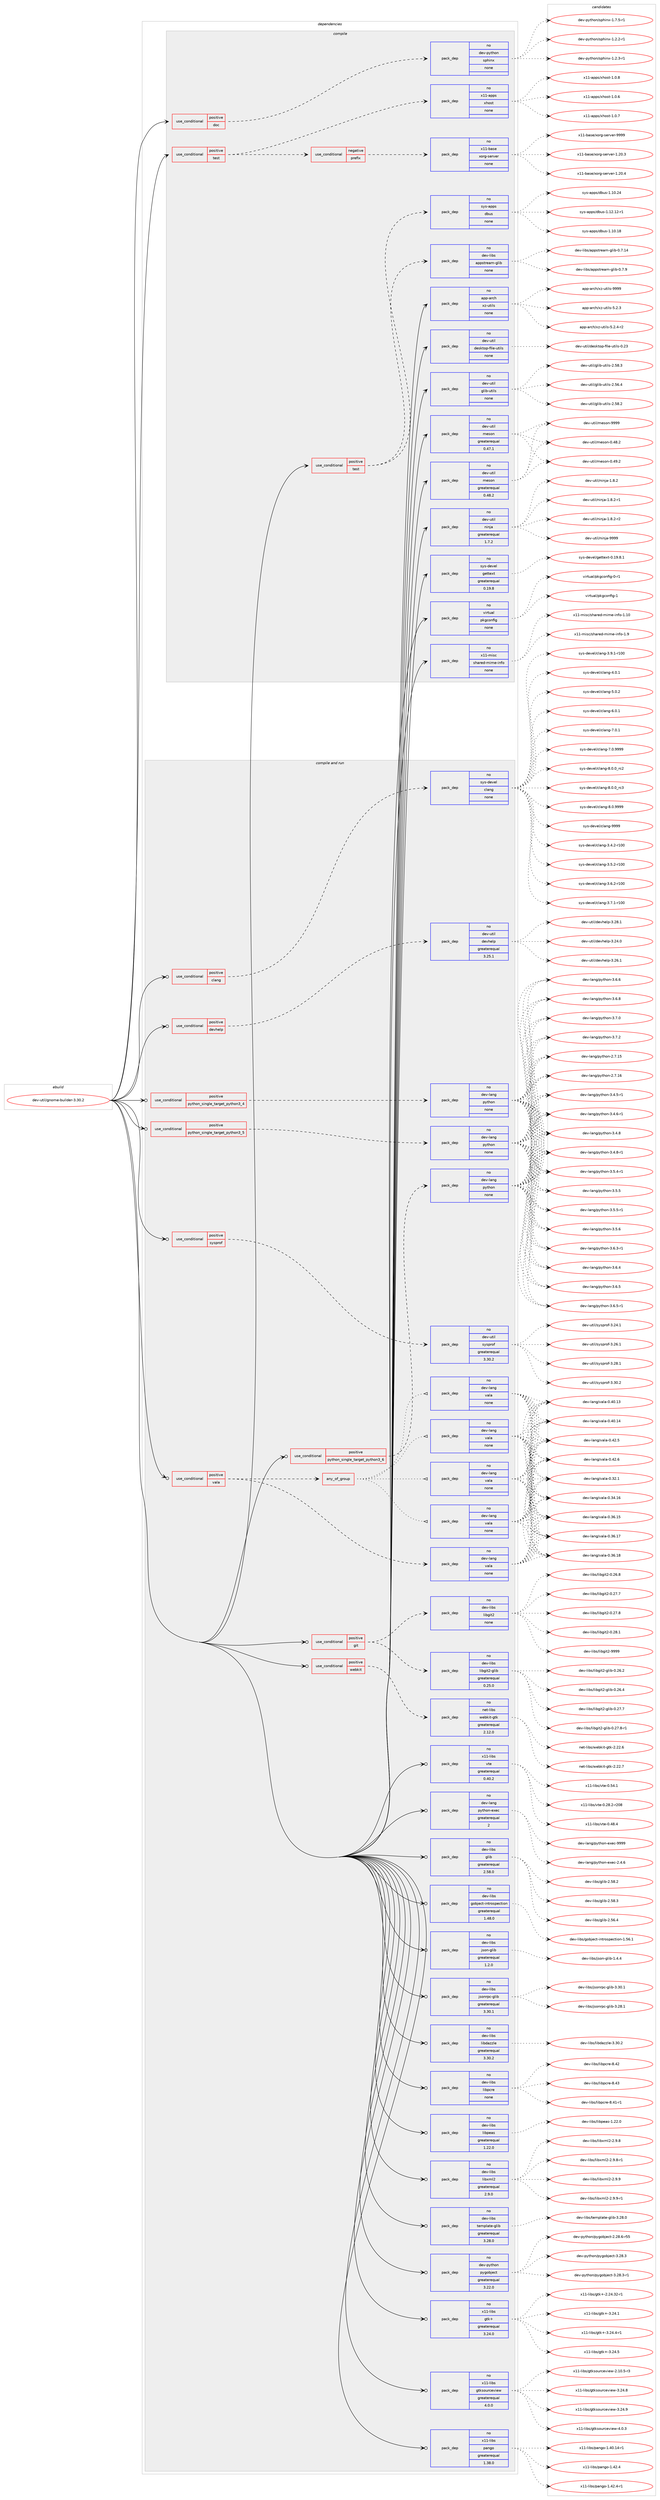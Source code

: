 digraph prolog {

# *************
# Graph options
# *************

newrank=true;
concentrate=true;
compound=true;
graph [rankdir=LR,fontname=Helvetica,fontsize=10,ranksep=1.5];#, ranksep=2.5, nodesep=0.2];
edge  [arrowhead=vee];
node  [fontname=Helvetica,fontsize=10];

# **********
# The ebuild
# **********

subgraph cluster_leftcol {
color=gray;
rank=same;
label=<<i>ebuild</i>>;
id [label="dev-util/gnome-builder-3.30.2", color=red, width=4, href="../dev-util/gnome-builder-3.30.2.svg"];
}

# ****************
# The dependencies
# ****************

subgraph cluster_midcol {
color=gray;
label=<<i>dependencies</i>>;
subgraph cluster_compile {
fillcolor="#eeeeee";
style=filled;
label=<<i>compile</i>>;
subgraph cond424472 {
dependency1545898 [label=<<TABLE BORDER="0" CELLBORDER="1" CELLSPACING="0" CELLPADDING="4"><TR><TD ROWSPAN="3" CELLPADDING="10">use_conditional</TD></TR><TR><TD>positive</TD></TR><TR><TD>doc</TD></TR></TABLE>>, shape=none, color=red];
subgraph pack1097778 {
dependency1545899 [label=<<TABLE BORDER="0" CELLBORDER="1" CELLSPACING="0" CELLPADDING="4" WIDTH="220"><TR><TD ROWSPAN="6" CELLPADDING="30">pack_dep</TD></TR><TR><TD WIDTH="110">no</TD></TR><TR><TD>dev-python</TD></TR><TR><TD>sphinx</TD></TR><TR><TD>none</TD></TR><TR><TD></TD></TR></TABLE>>, shape=none, color=blue];
}
dependency1545898:e -> dependency1545899:w [weight=20,style="dashed",arrowhead="vee"];
}
id:e -> dependency1545898:w [weight=20,style="solid",arrowhead="vee"];
subgraph cond424473 {
dependency1545900 [label=<<TABLE BORDER="0" CELLBORDER="1" CELLSPACING="0" CELLPADDING="4"><TR><TD ROWSPAN="3" CELLPADDING="10">use_conditional</TD></TR><TR><TD>positive</TD></TR><TR><TD>test</TD></TR></TABLE>>, shape=none, color=red];
subgraph cond424474 {
dependency1545901 [label=<<TABLE BORDER="0" CELLBORDER="1" CELLSPACING="0" CELLPADDING="4"><TR><TD ROWSPAN="3" CELLPADDING="10">use_conditional</TD></TR><TR><TD>negative</TD></TR><TR><TD>prefix</TD></TR></TABLE>>, shape=none, color=red];
subgraph pack1097779 {
dependency1545902 [label=<<TABLE BORDER="0" CELLBORDER="1" CELLSPACING="0" CELLPADDING="4" WIDTH="220"><TR><TD ROWSPAN="6" CELLPADDING="30">pack_dep</TD></TR><TR><TD WIDTH="110">no</TD></TR><TR><TD>x11-base</TD></TR><TR><TD>xorg-server</TD></TR><TR><TD>none</TD></TR><TR><TD></TD></TR></TABLE>>, shape=none, color=blue];
}
dependency1545901:e -> dependency1545902:w [weight=20,style="dashed",arrowhead="vee"];
}
dependency1545900:e -> dependency1545901:w [weight=20,style="dashed",arrowhead="vee"];
subgraph pack1097780 {
dependency1545903 [label=<<TABLE BORDER="0" CELLBORDER="1" CELLSPACING="0" CELLPADDING="4" WIDTH="220"><TR><TD ROWSPAN="6" CELLPADDING="30">pack_dep</TD></TR><TR><TD WIDTH="110">no</TD></TR><TR><TD>x11-apps</TD></TR><TR><TD>xhost</TD></TR><TR><TD>none</TD></TR><TR><TD></TD></TR></TABLE>>, shape=none, color=blue];
}
dependency1545900:e -> dependency1545903:w [weight=20,style="dashed",arrowhead="vee"];
}
id:e -> dependency1545900:w [weight=20,style="solid",arrowhead="vee"];
subgraph cond424475 {
dependency1545904 [label=<<TABLE BORDER="0" CELLBORDER="1" CELLSPACING="0" CELLPADDING="4"><TR><TD ROWSPAN="3" CELLPADDING="10">use_conditional</TD></TR><TR><TD>positive</TD></TR><TR><TD>test</TD></TR></TABLE>>, shape=none, color=red];
subgraph pack1097781 {
dependency1545905 [label=<<TABLE BORDER="0" CELLBORDER="1" CELLSPACING="0" CELLPADDING="4" WIDTH="220"><TR><TD ROWSPAN="6" CELLPADDING="30">pack_dep</TD></TR><TR><TD WIDTH="110">no</TD></TR><TR><TD>dev-libs</TD></TR><TR><TD>appstream-glib</TD></TR><TR><TD>none</TD></TR><TR><TD></TD></TR></TABLE>>, shape=none, color=blue];
}
dependency1545904:e -> dependency1545905:w [weight=20,style="dashed",arrowhead="vee"];
subgraph pack1097782 {
dependency1545906 [label=<<TABLE BORDER="0" CELLBORDER="1" CELLSPACING="0" CELLPADDING="4" WIDTH="220"><TR><TD ROWSPAN="6" CELLPADDING="30">pack_dep</TD></TR><TR><TD WIDTH="110">no</TD></TR><TR><TD>sys-apps</TD></TR><TR><TD>dbus</TD></TR><TR><TD>none</TD></TR><TR><TD></TD></TR></TABLE>>, shape=none, color=blue];
}
dependency1545904:e -> dependency1545906:w [weight=20,style="dashed",arrowhead="vee"];
}
id:e -> dependency1545904:w [weight=20,style="solid",arrowhead="vee"];
subgraph pack1097783 {
dependency1545907 [label=<<TABLE BORDER="0" CELLBORDER="1" CELLSPACING="0" CELLPADDING="4" WIDTH="220"><TR><TD ROWSPAN="6" CELLPADDING="30">pack_dep</TD></TR><TR><TD WIDTH="110">no</TD></TR><TR><TD>app-arch</TD></TR><TR><TD>xz-utils</TD></TR><TR><TD>none</TD></TR><TR><TD></TD></TR></TABLE>>, shape=none, color=blue];
}
id:e -> dependency1545907:w [weight=20,style="solid",arrowhead="vee"];
subgraph pack1097784 {
dependency1545908 [label=<<TABLE BORDER="0" CELLBORDER="1" CELLSPACING="0" CELLPADDING="4" WIDTH="220"><TR><TD ROWSPAN="6" CELLPADDING="30">pack_dep</TD></TR><TR><TD WIDTH="110">no</TD></TR><TR><TD>dev-util</TD></TR><TR><TD>desktop-file-utils</TD></TR><TR><TD>none</TD></TR><TR><TD></TD></TR></TABLE>>, shape=none, color=blue];
}
id:e -> dependency1545908:w [weight=20,style="solid",arrowhead="vee"];
subgraph pack1097785 {
dependency1545909 [label=<<TABLE BORDER="0" CELLBORDER="1" CELLSPACING="0" CELLPADDING="4" WIDTH="220"><TR><TD ROWSPAN="6" CELLPADDING="30">pack_dep</TD></TR><TR><TD WIDTH="110">no</TD></TR><TR><TD>dev-util</TD></TR><TR><TD>glib-utils</TD></TR><TR><TD>none</TD></TR><TR><TD></TD></TR></TABLE>>, shape=none, color=blue];
}
id:e -> dependency1545909:w [weight=20,style="solid",arrowhead="vee"];
subgraph pack1097786 {
dependency1545910 [label=<<TABLE BORDER="0" CELLBORDER="1" CELLSPACING="0" CELLPADDING="4" WIDTH="220"><TR><TD ROWSPAN="6" CELLPADDING="30">pack_dep</TD></TR><TR><TD WIDTH="110">no</TD></TR><TR><TD>dev-util</TD></TR><TR><TD>meson</TD></TR><TR><TD>greaterequal</TD></TR><TR><TD>0.47.1</TD></TR></TABLE>>, shape=none, color=blue];
}
id:e -> dependency1545910:w [weight=20,style="solid",arrowhead="vee"];
subgraph pack1097787 {
dependency1545911 [label=<<TABLE BORDER="0" CELLBORDER="1" CELLSPACING="0" CELLPADDING="4" WIDTH="220"><TR><TD ROWSPAN="6" CELLPADDING="30">pack_dep</TD></TR><TR><TD WIDTH="110">no</TD></TR><TR><TD>dev-util</TD></TR><TR><TD>meson</TD></TR><TR><TD>greaterequal</TD></TR><TR><TD>0.48.2</TD></TR></TABLE>>, shape=none, color=blue];
}
id:e -> dependency1545911:w [weight=20,style="solid",arrowhead="vee"];
subgraph pack1097788 {
dependency1545912 [label=<<TABLE BORDER="0" CELLBORDER="1" CELLSPACING="0" CELLPADDING="4" WIDTH="220"><TR><TD ROWSPAN="6" CELLPADDING="30">pack_dep</TD></TR><TR><TD WIDTH="110">no</TD></TR><TR><TD>dev-util</TD></TR><TR><TD>ninja</TD></TR><TR><TD>greaterequal</TD></TR><TR><TD>1.7.2</TD></TR></TABLE>>, shape=none, color=blue];
}
id:e -> dependency1545912:w [weight=20,style="solid",arrowhead="vee"];
subgraph pack1097789 {
dependency1545913 [label=<<TABLE BORDER="0" CELLBORDER="1" CELLSPACING="0" CELLPADDING="4" WIDTH="220"><TR><TD ROWSPAN="6" CELLPADDING="30">pack_dep</TD></TR><TR><TD WIDTH="110">no</TD></TR><TR><TD>sys-devel</TD></TR><TR><TD>gettext</TD></TR><TR><TD>greaterequal</TD></TR><TR><TD>0.19.8</TD></TR></TABLE>>, shape=none, color=blue];
}
id:e -> dependency1545913:w [weight=20,style="solid",arrowhead="vee"];
subgraph pack1097790 {
dependency1545914 [label=<<TABLE BORDER="0" CELLBORDER="1" CELLSPACING="0" CELLPADDING="4" WIDTH="220"><TR><TD ROWSPAN="6" CELLPADDING="30">pack_dep</TD></TR><TR><TD WIDTH="110">no</TD></TR><TR><TD>virtual</TD></TR><TR><TD>pkgconfig</TD></TR><TR><TD>none</TD></TR><TR><TD></TD></TR></TABLE>>, shape=none, color=blue];
}
id:e -> dependency1545914:w [weight=20,style="solid",arrowhead="vee"];
subgraph pack1097791 {
dependency1545915 [label=<<TABLE BORDER="0" CELLBORDER="1" CELLSPACING="0" CELLPADDING="4" WIDTH="220"><TR><TD ROWSPAN="6" CELLPADDING="30">pack_dep</TD></TR><TR><TD WIDTH="110">no</TD></TR><TR><TD>x11-misc</TD></TR><TR><TD>shared-mime-info</TD></TR><TR><TD>none</TD></TR><TR><TD></TD></TR></TABLE>>, shape=none, color=blue];
}
id:e -> dependency1545915:w [weight=20,style="solid",arrowhead="vee"];
}
subgraph cluster_compileandrun {
fillcolor="#eeeeee";
style=filled;
label=<<i>compile and run</i>>;
subgraph cond424476 {
dependency1545916 [label=<<TABLE BORDER="0" CELLBORDER="1" CELLSPACING="0" CELLPADDING="4"><TR><TD ROWSPAN="3" CELLPADDING="10">use_conditional</TD></TR><TR><TD>positive</TD></TR><TR><TD>clang</TD></TR></TABLE>>, shape=none, color=red];
subgraph pack1097792 {
dependency1545917 [label=<<TABLE BORDER="0" CELLBORDER="1" CELLSPACING="0" CELLPADDING="4" WIDTH="220"><TR><TD ROWSPAN="6" CELLPADDING="30">pack_dep</TD></TR><TR><TD WIDTH="110">no</TD></TR><TR><TD>sys-devel</TD></TR><TR><TD>clang</TD></TR><TR><TD>none</TD></TR><TR><TD></TD></TR></TABLE>>, shape=none, color=blue];
}
dependency1545916:e -> dependency1545917:w [weight=20,style="dashed",arrowhead="vee"];
}
id:e -> dependency1545916:w [weight=20,style="solid",arrowhead="odotvee"];
subgraph cond424477 {
dependency1545918 [label=<<TABLE BORDER="0" CELLBORDER="1" CELLSPACING="0" CELLPADDING="4"><TR><TD ROWSPAN="3" CELLPADDING="10">use_conditional</TD></TR><TR><TD>positive</TD></TR><TR><TD>devhelp</TD></TR></TABLE>>, shape=none, color=red];
subgraph pack1097793 {
dependency1545919 [label=<<TABLE BORDER="0" CELLBORDER="1" CELLSPACING="0" CELLPADDING="4" WIDTH="220"><TR><TD ROWSPAN="6" CELLPADDING="30">pack_dep</TD></TR><TR><TD WIDTH="110">no</TD></TR><TR><TD>dev-util</TD></TR><TR><TD>devhelp</TD></TR><TR><TD>greaterequal</TD></TR><TR><TD>3.25.1</TD></TR></TABLE>>, shape=none, color=blue];
}
dependency1545918:e -> dependency1545919:w [weight=20,style="dashed",arrowhead="vee"];
}
id:e -> dependency1545918:w [weight=20,style="solid",arrowhead="odotvee"];
subgraph cond424478 {
dependency1545920 [label=<<TABLE BORDER="0" CELLBORDER="1" CELLSPACING="0" CELLPADDING="4"><TR><TD ROWSPAN="3" CELLPADDING="10">use_conditional</TD></TR><TR><TD>positive</TD></TR><TR><TD>git</TD></TR></TABLE>>, shape=none, color=red];
subgraph pack1097794 {
dependency1545921 [label=<<TABLE BORDER="0" CELLBORDER="1" CELLSPACING="0" CELLPADDING="4" WIDTH="220"><TR><TD ROWSPAN="6" CELLPADDING="30">pack_dep</TD></TR><TR><TD WIDTH="110">no</TD></TR><TR><TD>dev-libs</TD></TR><TR><TD>libgit2</TD></TR><TR><TD>none</TD></TR><TR><TD></TD></TR></TABLE>>, shape=none, color=blue];
}
dependency1545920:e -> dependency1545921:w [weight=20,style="dashed",arrowhead="vee"];
subgraph pack1097795 {
dependency1545922 [label=<<TABLE BORDER="0" CELLBORDER="1" CELLSPACING="0" CELLPADDING="4" WIDTH="220"><TR><TD ROWSPAN="6" CELLPADDING="30">pack_dep</TD></TR><TR><TD WIDTH="110">no</TD></TR><TR><TD>dev-libs</TD></TR><TR><TD>libgit2-glib</TD></TR><TR><TD>greaterequal</TD></TR><TR><TD>0.25.0</TD></TR></TABLE>>, shape=none, color=blue];
}
dependency1545920:e -> dependency1545922:w [weight=20,style="dashed",arrowhead="vee"];
}
id:e -> dependency1545920:w [weight=20,style="solid",arrowhead="odotvee"];
subgraph cond424479 {
dependency1545923 [label=<<TABLE BORDER="0" CELLBORDER="1" CELLSPACING="0" CELLPADDING="4"><TR><TD ROWSPAN="3" CELLPADDING="10">use_conditional</TD></TR><TR><TD>positive</TD></TR><TR><TD>python_single_target_python3_4</TD></TR></TABLE>>, shape=none, color=red];
subgraph pack1097796 {
dependency1545924 [label=<<TABLE BORDER="0" CELLBORDER="1" CELLSPACING="0" CELLPADDING="4" WIDTH="220"><TR><TD ROWSPAN="6" CELLPADDING="30">pack_dep</TD></TR><TR><TD WIDTH="110">no</TD></TR><TR><TD>dev-lang</TD></TR><TR><TD>python</TD></TR><TR><TD>none</TD></TR><TR><TD></TD></TR></TABLE>>, shape=none, color=blue];
}
dependency1545923:e -> dependency1545924:w [weight=20,style="dashed",arrowhead="vee"];
}
id:e -> dependency1545923:w [weight=20,style="solid",arrowhead="odotvee"];
subgraph cond424480 {
dependency1545925 [label=<<TABLE BORDER="0" CELLBORDER="1" CELLSPACING="0" CELLPADDING="4"><TR><TD ROWSPAN="3" CELLPADDING="10">use_conditional</TD></TR><TR><TD>positive</TD></TR><TR><TD>python_single_target_python3_5</TD></TR></TABLE>>, shape=none, color=red];
subgraph pack1097797 {
dependency1545926 [label=<<TABLE BORDER="0" CELLBORDER="1" CELLSPACING="0" CELLPADDING="4" WIDTH="220"><TR><TD ROWSPAN="6" CELLPADDING="30">pack_dep</TD></TR><TR><TD WIDTH="110">no</TD></TR><TR><TD>dev-lang</TD></TR><TR><TD>python</TD></TR><TR><TD>none</TD></TR><TR><TD></TD></TR></TABLE>>, shape=none, color=blue];
}
dependency1545925:e -> dependency1545926:w [weight=20,style="dashed",arrowhead="vee"];
}
id:e -> dependency1545925:w [weight=20,style="solid",arrowhead="odotvee"];
subgraph cond424481 {
dependency1545927 [label=<<TABLE BORDER="0" CELLBORDER="1" CELLSPACING="0" CELLPADDING="4"><TR><TD ROWSPAN="3" CELLPADDING="10">use_conditional</TD></TR><TR><TD>positive</TD></TR><TR><TD>python_single_target_python3_6</TD></TR></TABLE>>, shape=none, color=red];
subgraph pack1097798 {
dependency1545928 [label=<<TABLE BORDER="0" CELLBORDER="1" CELLSPACING="0" CELLPADDING="4" WIDTH="220"><TR><TD ROWSPAN="6" CELLPADDING="30">pack_dep</TD></TR><TR><TD WIDTH="110">no</TD></TR><TR><TD>dev-lang</TD></TR><TR><TD>python</TD></TR><TR><TD>none</TD></TR><TR><TD></TD></TR></TABLE>>, shape=none, color=blue];
}
dependency1545927:e -> dependency1545928:w [weight=20,style="dashed",arrowhead="vee"];
}
id:e -> dependency1545927:w [weight=20,style="solid",arrowhead="odotvee"];
subgraph cond424482 {
dependency1545929 [label=<<TABLE BORDER="0" CELLBORDER="1" CELLSPACING="0" CELLPADDING="4"><TR><TD ROWSPAN="3" CELLPADDING="10">use_conditional</TD></TR><TR><TD>positive</TD></TR><TR><TD>sysprof</TD></TR></TABLE>>, shape=none, color=red];
subgraph pack1097799 {
dependency1545930 [label=<<TABLE BORDER="0" CELLBORDER="1" CELLSPACING="0" CELLPADDING="4" WIDTH="220"><TR><TD ROWSPAN="6" CELLPADDING="30">pack_dep</TD></TR><TR><TD WIDTH="110">no</TD></TR><TR><TD>dev-util</TD></TR><TR><TD>sysprof</TD></TR><TR><TD>greaterequal</TD></TR><TR><TD>3.30.2</TD></TR></TABLE>>, shape=none, color=blue];
}
dependency1545929:e -> dependency1545930:w [weight=20,style="dashed",arrowhead="vee"];
}
id:e -> dependency1545929:w [weight=20,style="solid",arrowhead="odotvee"];
subgraph cond424483 {
dependency1545931 [label=<<TABLE BORDER="0" CELLBORDER="1" CELLSPACING="0" CELLPADDING="4"><TR><TD ROWSPAN="3" CELLPADDING="10">use_conditional</TD></TR><TR><TD>positive</TD></TR><TR><TD>vala</TD></TR></TABLE>>, shape=none, color=red];
subgraph pack1097800 {
dependency1545932 [label=<<TABLE BORDER="0" CELLBORDER="1" CELLSPACING="0" CELLPADDING="4" WIDTH="220"><TR><TD ROWSPAN="6" CELLPADDING="30">pack_dep</TD></TR><TR><TD WIDTH="110">no</TD></TR><TR><TD>dev-lang</TD></TR><TR><TD>vala</TD></TR><TR><TD>none</TD></TR><TR><TD></TD></TR></TABLE>>, shape=none, color=blue];
}
dependency1545931:e -> dependency1545932:w [weight=20,style="dashed",arrowhead="vee"];
subgraph any23055 {
dependency1545933 [label=<<TABLE BORDER="0" CELLBORDER="1" CELLSPACING="0" CELLPADDING="4"><TR><TD CELLPADDING="10">any_of_group</TD></TR></TABLE>>, shape=none, color=red];subgraph pack1097801 {
dependency1545934 [label=<<TABLE BORDER="0" CELLBORDER="1" CELLSPACING="0" CELLPADDING="4" WIDTH="220"><TR><TD ROWSPAN="6" CELLPADDING="30">pack_dep</TD></TR><TR><TD WIDTH="110">no</TD></TR><TR><TD>dev-lang</TD></TR><TR><TD>vala</TD></TR><TR><TD>none</TD></TR><TR><TD></TD></TR></TABLE>>, shape=none, color=blue];
}
dependency1545933:e -> dependency1545934:w [weight=20,style="dotted",arrowhead="oinv"];
subgraph pack1097802 {
dependency1545935 [label=<<TABLE BORDER="0" CELLBORDER="1" CELLSPACING="0" CELLPADDING="4" WIDTH="220"><TR><TD ROWSPAN="6" CELLPADDING="30">pack_dep</TD></TR><TR><TD WIDTH="110">no</TD></TR><TR><TD>dev-lang</TD></TR><TR><TD>vala</TD></TR><TR><TD>none</TD></TR><TR><TD></TD></TR></TABLE>>, shape=none, color=blue];
}
dependency1545933:e -> dependency1545935:w [weight=20,style="dotted",arrowhead="oinv"];
subgraph pack1097803 {
dependency1545936 [label=<<TABLE BORDER="0" CELLBORDER="1" CELLSPACING="0" CELLPADDING="4" WIDTH="220"><TR><TD ROWSPAN="6" CELLPADDING="30">pack_dep</TD></TR><TR><TD WIDTH="110">no</TD></TR><TR><TD>dev-lang</TD></TR><TR><TD>vala</TD></TR><TR><TD>none</TD></TR><TR><TD></TD></TR></TABLE>>, shape=none, color=blue];
}
dependency1545933:e -> dependency1545936:w [weight=20,style="dotted",arrowhead="oinv"];
subgraph pack1097804 {
dependency1545937 [label=<<TABLE BORDER="0" CELLBORDER="1" CELLSPACING="0" CELLPADDING="4" WIDTH="220"><TR><TD ROWSPAN="6" CELLPADDING="30">pack_dep</TD></TR><TR><TD WIDTH="110">no</TD></TR><TR><TD>dev-lang</TD></TR><TR><TD>vala</TD></TR><TR><TD>none</TD></TR><TR><TD></TD></TR></TABLE>>, shape=none, color=blue];
}
dependency1545933:e -> dependency1545937:w [weight=20,style="dotted",arrowhead="oinv"];
}
dependency1545931:e -> dependency1545933:w [weight=20,style="dashed",arrowhead="vee"];
}
id:e -> dependency1545931:w [weight=20,style="solid",arrowhead="odotvee"];
subgraph cond424484 {
dependency1545938 [label=<<TABLE BORDER="0" CELLBORDER="1" CELLSPACING="0" CELLPADDING="4"><TR><TD ROWSPAN="3" CELLPADDING="10">use_conditional</TD></TR><TR><TD>positive</TD></TR><TR><TD>webkit</TD></TR></TABLE>>, shape=none, color=red];
subgraph pack1097805 {
dependency1545939 [label=<<TABLE BORDER="0" CELLBORDER="1" CELLSPACING="0" CELLPADDING="4" WIDTH="220"><TR><TD ROWSPAN="6" CELLPADDING="30">pack_dep</TD></TR><TR><TD WIDTH="110">no</TD></TR><TR><TD>net-libs</TD></TR><TR><TD>webkit-gtk</TD></TR><TR><TD>greaterequal</TD></TR><TR><TD>2.12.0</TD></TR></TABLE>>, shape=none, color=blue];
}
dependency1545938:e -> dependency1545939:w [weight=20,style="dashed",arrowhead="vee"];
}
id:e -> dependency1545938:w [weight=20,style="solid",arrowhead="odotvee"];
subgraph pack1097806 {
dependency1545940 [label=<<TABLE BORDER="0" CELLBORDER="1" CELLSPACING="0" CELLPADDING="4" WIDTH="220"><TR><TD ROWSPAN="6" CELLPADDING="30">pack_dep</TD></TR><TR><TD WIDTH="110">no</TD></TR><TR><TD>dev-lang</TD></TR><TR><TD>python-exec</TD></TR><TR><TD>greaterequal</TD></TR><TR><TD>2</TD></TR></TABLE>>, shape=none, color=blue];
}
id:e -> dependency1545940:w [weight=20,style="solid",arrowhead="odotvee"];
subgraph pack1097807 {
dependency1545941 [label=<<TABLE BORDER="0" CELLBORDER="1" CELLSPACING="0" CELLPADDING="4" WIDTH="220"><TR><TD ROWSPAN="6" CELLPADDING="30">pack_dep</TD></TR><TR><TD WIDTH="110">no</TD></TR><TR><TD>dev-libs</TD></TR><TR><TD>glib</TD></TR><TR><TD>greaterequal</TD></TR><TR><TD>2.58.0</TD></TR></TABLE>>, shape=none, color=blue];
}
id:e -> dependency1545941:w [weight=20,style="solid",arrowhead="odotvee"];
subgraph pack1097808 {
dependency1545942 [label=<<TABLE BORDER="0" CELLBORDER="1" CELLSPACING="0" CELLPADDING="4" WIDTH="220"><TR><TD ROWSPAN="6" CELLPADDING="30">pack_dep</TD></TR><TR><TD WIDTH="110">no</TD></TR><TR><TD>dev-libs</TD></TR><TR><TD>gobject-introspection</TD></TR><TR><TD>greaterequal</TD></TR><TR><TD>1.48.0</TD></TR></TABLE>>, shape=none, color=blue];
}
id:e -> dependency1545942:w [weight=20,style="solid",arrowhead="odotvee"];
subgraph pack1097809 {
dependency1545943 [label=<<TABLE BORDER="0" CELLBORDER="1" CELLSPACING="0" CELLPADDING="4" WIDTH="220"><TR><TD ROWSPAN="6" CELLPADDING="30">pack_dep</TD></TR><TR><TD WIDTH="110">no</TD></TR><TR><TD>dev-libs</TD></TR><TR><TD>json-glib</TD></TR><TR><TD>greaterequal</TD></TR><TR><TD>1.2.0</TD></TR></TABLE>>, shape=none, color=blue];
}
id:e -> dependency1545943:w [weight=20,style="solid",arrowhead="odotvee"];
subgraph pack1097810 {
dependency1545944 [label=<<TABLE BORDER="0" CELLBORDER="1" CELLSPACING="0" CELLPADDING="4" WIDTH="220"><TR><TD ROWSPAN="6" CELLPADDING="30">pack_dep</TD></TR><TR><TD WIDTH="110">no</TD></TR><TR><TD>dev-libs</TD></TR><TR><TD>jsonrpc-glib</TD></TR><TR><TD>greaterequal</TD></TR><TR><TD>3.30.1</TD></TR></TABLE>>, shape=none, color=blue];
}
id:e -> dependency1545944:w [weight=20,style="solid",arrowhead="odotvee"];
subgraph pack1097811 {
dependency1545945 [label=<<TABLE BORDER="0" CELLBORDER="1" CELLSPACING="0" CELLPADDING="4" WIDTH="220"><TR><TD ROWSPAN="6" CELLPADDING="30">pack_dep</TD></TR><TR><TD WIDTH="110">no</TD></TR><TR><TD>dev-libs</TD></TR><TR><TD>libdazzle</TD></TR><TR><TD>greaterequal</TD></TR><TR><TD>3.30.2</TD></TR></TABLE>>, shape=none, color=blue];
}
id:e -> dependency1545945:w [weight=20,style="solid",arrowhead="odotvee"];
subgraph pack1097812 {
dependency1545946 [label=<<TABLE BORDER="0" CELLBORDER="1" CELLSPACING="0" CELLPADDING="4" WIDTH="220"><TR><TD ROWSPAN="6" CELLPADDING="30">pack_dep</TD></TR><TR><TD WIDTH="110">no</TD></TR><TR><TD>dev-libs</TD></TR><TR><TD>libpcre</TD></TR><TR><TD>none</TD></TR><TR><TD></TD></TR></TABLE>>, shape=none, color=blue];
}
id:e -> dependency1545946:w [weight=20,style="solid",arrowhead="odotvee"];
subgraph pack1097813 {
dependency1545947 [label=<<TABLE BORDER="0" CELLBORDER="1" CELLSPACING="0" CELLPADDING="4" WIDTH="220"><TR><TD ROWSPAN="6" CELLPADDING="30">pack_dep</TD></TR><TR><TD WIDTH="110">no</TD></TR><TR><TD>dev-libs</TD></TR><TR><TD>libpeas</TD></TR><TR><TD>greaterequal</TD></TR><TR><TD>1.22.0</TD></TR></TABLE>>, shape=none, color=blue];
}
id:e -> dependency1545947:w [weight=20,style="solid",arrowhead="odotvee"];
subgraph pack1097814 {
dependency1545948 [label=<<TABLE BORDER="0" CELLBORDER="1" CELLSPACING="0" CELLPADDING="4" WIDTH="220"><TR><TD ROWSPAN="6" CELLPADDING="30">pack_dep</TD></TR><TR><TD WIDTH="110">no</TD></TR><TR><TD>dev-libs</TD></TR><TR><TD>libxml2</TD></TR><TR><TD>greaterequal</TD></TR><TR><TD>2.9.0</TD></TR></TABLE>>, shape=none, color=blue];
}
id:e -> dependency1545948:w [weight=20,style="solid",arrowhead="odotvee"];
subgraph pack1097815 {
dependency1545949 [label=<<TABLE BORDER="0" CELLBORDER="1" CELLSPACING="0" CELLPADDING="4" WIDTH="220"><TR><TD ROWSPAN="6" CELLPADDING="30">pack_dep</TD></TR><TR><TD WIDTH="110">no</TD></TR><TR><TD>dev-libs</TD></TR><TR><TD>template-glib</TD></TR><TR><TD>greaterequal</TD></TR><TR><TD>3.28.0</TD></TR></TABLE>>, shape=none, color=blue];
}
id:e -> dependency1545949:w [weight=20,style="solid",arrowhead="odotvee"];
subgraph pack1097816 {
dependency1545950 [label=<<TABLE BORDER="0" CELLBORDER="1" CELLSPACING="0" CELLPADDING="4" WIDTH="220"><TR><TD ROWSPAN="6" CELLPADDING="30">pack_dep</TD></TR><TR><TD WIDTH="110">no</TD></TR><TR><TD>dev-python</TD></TR><TR><TD>pygobject</TD></TR><TR><TD>greaterequal</TD></TR><TR><TD>3.22.0</TD></TR></TABLE>>, shape=none, color=blue];
}
id:e -> dependency1545950:w [weight=20,style="solid",arrowhead="odotvee"];
subgraph pack1097817 {
dependency1545951 [label=<<TABLE BORDER="0" CELLBORDER="1" CELLSPACING="0" CELLPADDING="4" WIDTH="220"><TR><TD ROWSPAN="6" CELLPADDING="30">pack_dep</TD></TR><TR><TD WIDTH="110">no</TD></TR><TR><TD>x11-libs</TD></TR><TR><TD>gtk+</TD></TR><TR><TD>greaterequal</TD></TR><TR><TD>3.24.0</TD></TR></TABLE>>, shape=none, color=blue];
}
id:e -> dependency1545951:w [weight=20,style="solid",arrowhead="odotvee"];
subgraph pack1097818 {
dependency1545952 [label=<<TABLE BORDER="0" CELLBORDER="1" CELLSPACING="0" CELLPADDING="4" WIDTH="220"><TR><TD ROWSPAN="6" CELLPADDING="30">pack_dep</TD></TR><TR><TD WIDTH="110">no</TD></TR><TR><TD>x11-libs</TD></TR><TR><TD>gtksourceview</TD></TR><TR><TD>greaterequal</TD></TR><TR><TD>4.0.0</TD></TR></TABLE>>, shape=none, color=blue];
}
id:e -> dependency1545952:w [weight=20,style="solid",arrowhead="odotvee"];
subgraph pack1097819 {
dependency1545953 [label=<<TABLE BORDER="0" CELLBORDER="1" CELLSPACING="0" CELLPADDING="4" WIDTH="220"><TR><TD ROWSPAN="6" CELLPADDING="30">pack_dep</TD></TR><TR><TD WIDTH="110">no</TD></TR><TR><TD>x11-libs</TD></TR><TR><TD>pango</TD></TR><TR><TD>greaterequal</TD></TR><TR><TD>1.38.0</TD></TR></TABLE>>, shape=none, color=blue];
}
id:e -> dependency1545953:w [weight=20,style="solid",arrowhead="odotvee"];
subgraph pack1097820 {
dependency1545954 [label=<<TABLE BORDER="0" CELLBORDER="1" CELLSPACING="0" CELLPADDING="4" WIDTH="220"><TR><TD ROWSPAN="6" CELLPADDING="30">pack_dep</TD></TR><TR><TD WIDTH="110">no</TD></TR><TR><TD>x11-libs</TD></TR><TR><TD>vte</TD></TR><TR><TD>greaterequal</TD></TR><TR><TD>0.40.2</TD></TR></TABLE>>, shape=none, color=blue];
}
id:e -> dependency1545954:w [weight=20,style="solid",arrowhead="odotvee"];
}
subgraph cluster_run {
fillcolor="#eeeeee";
style=filled;
label=<<i>run</i>>;
}
}

# **************
# The candidates
# **************

subgraph cluster_choices {
rank=same;
color=gray;
label=<<i>candidates</i>>;

subgraph choice1097778 {
color=black;
nodesep=1;
choice10010111845112121116104111110471151121041051101204549465046504511449 [label="dev-python/sphinx-1.2.2-r1", color=red, width=4,href="../dev-python/sphinx-1.2.2-r1.svg"];
choice10010111845112121116104111110471151121041051101204549465046514511449 [label="dev-python/sphinx-1.2.3-r1", color=red, width=4,href="../dev-python/sphinx-1.2.3-r1.svg"];
choice10010111845112121116104111110471151121041051101204549465546534511449 [label="dev-python/sphinx-1.7.5-r1", color=red, width=4,href="../dev-python/sphinx-1.7.5-r1.svg"];
dependency1545899:e -> choice10010111845112121116104111110471151121041051101204549465046504511449:w [style=dotted,weight="100"];
dependency1545899:e -> choice10010111845112121116104111110471151121041051101204549465046514511449:w [style=dotted,weight="100"];
dependency1545899:e -> choice10010111845112121116104111110471151121041051101204549465546534511449:w [style=dotted,weight="100"];
}
subgraph choice1097779 {
color=black;
nodesep=1;
choice1204949459897115101471201111141034511510111411810111445494650484651 [label="x11-base/xorg-server-1.20.3", color=red, width=4,href="../x11-base/xorg-server-1.20.3.svg"];
choice1204949459897115101471201111141034511510111411810111445494650484652 [label="x11-base/xorg-server-1.20.4", color=red, width=4,href="../x11-base/xorg-server-1.20.4.svg"];
choice120494945989711510147120111114103451151011141181011144557575757 [label="x11-base/xorg-server-9999", color=red, width=4,href="../x11-base/xorg-server-9999.svg"];
dependency1545902:e -> choice1204949459897115101471201111141034511510111411810111445494650484651:w [style=dotted,weight="100"];
dependency1545902:e -> choice1204949459897115101471201111141034511510111411810111445494650484652:w [style=dotted,weight="100"];
dependency1545902:e -> choice120494945989711510147120111114103451151011141181011144557575757:w [style=dotted,weight="100"];
}
subgraph choice1097780 {
color=black;
nodesep=1;
choice1204949459711211211547120104111115116454946484654 [label="x11-apps/xhost-1.0.6", color=red, width=4,href="../x11-apps/xhost-1.0.6.svg"];
choice1204949459711211211547120104111115116454946484655 [label="x11-apps/xhost-1.0.7", color=red, width=4,href="../x11-apps/xhost-1.0.7.svg"];
choice1204949459711211211547120104111115116454946484656 [label="x11-apps/xhost-1.0.8", color=red, width=4,href="../x11-apps/xhost-1.0.8.svg"];
dependency1545903:e -> choice1204949459711211211547120104111115116454946484654:w [style=dotted,weight="100"];
dependency1545903:e -> choice1204949459711211211547120104111115116454946484655:w [style=dotted,weight="100"];
dependency1545903:e -> choice1204949459711211211547120104111115116454946484656:w [style=dotted,weight="100"];
}
subgraph choice1097781 {
color=black;
nodesep=1;
choice1001011184510810598115479711211211511611410197109451031081059845484655464952 [label="dev-libs/appstream-glib-0.7.14", color=red, width=4,href="../dev-libs/appstream-glib-0.7.14.svg"];
choice10010111845108105981154797112112115116114101971094510310810598454846554657 [label="dev-libs/appstream-glib-0.7.9", color=red, width=4,href="../dev-libs/appstream-glib-0.7.9.svg"];
dependency1545905:e -> choice1001011184510810598115479711211211511611410197109451031081059845484655464952:w [style=dotted,weight="100"];
dependency1545905:e -> choice10010111845108105981154797112112115116114101971094510310810598454846554657:w [style=dotted,weight="100"];
}
subgraph choice1097782 {
color=black;
nodesep=1;
choice115121115459711211211547100981171154549464948464956 [label="sys-apps/dbus-1.10.18", color=red, width=4,href="../sys-apps/dbus-1.10.18.svg"];
choice115121115459711211211547100981171154549464948465052 [label="sys-apps/dbus-1.10.24", color=red, width=4,href="../sys-apps/dbus-1.10.24.svg"];
choice1151211154597112112115471009811711545494649504649504511449 [label="sys-apps/dbus-1.12.12-r1", color=red, width=4,href="../sys-apps/dbus-1.12.12-r1.svg"];
dependency1545906:e -> choice115121115459711211211547100981171154549464948464956:w [style=dotted,weight="100"];
dependency1545906:e -> choice115121115459711211211547100981171154549464948465052:w [style=dotted,weight="100"];
dependency1545906:e -> choice1151211154597112112115471009811711545494649504649504511449:w [style=dotted,weight="100"];
}
subgraph choice1097783 {
color=black;
nodesep=1;
choice971121124597114991044712012245117116105108115455346504651 [label="app-arch/xz-utils-5.2.3", color=red, width=4,href="../app-arch/xz-utils-5.2.3.svg"];
choice9711211245971149910447120122451171161051081154553465046524511450 [label="app-arch/xz-utils-5.2.4-r2", color=red, width=4,href="../app-arch/xz-utils-5.2.4-r2.svg"];
choice9711211245971149910447120122451171161051081154557575757 [label="app-arch/xz-utils-9999", color=red, width=4,href="../app-arch/xz-utils-9999.svg"];
dependency1545907:e -> choice971121124597114991044712012245117116105108115455346504651:w [style=dotted,weight="100"];
dependency1545907:e -> choice9711211245971149910447120122451171161051081154553465046524511450:w [style=dotted,weight="100"];
dependency1545907:e -> choice9711211245971149910447120122451171161051081154557575757:w [style=dotted,weight="100"];
}
subgraph choice1097784 {
color=black;
nodesep=1;
choice100101118451171161051084710010111510711611111245102105108101451171161051081154548465051 [label="dev-util/desktop-file-utils-0.23", color=red, width=4,href="../dev-util/desktop-file-utils-0.23.svg"];
dependency1545908:e -> choice100101118451171161051084710010111510711611111245102105108101451171161051081154548465051:w [style=dotted,weight="100"];
}
subgraph choice1097785 {
color=black;
nodesep=1;
choice1001011184511711610510847103108105984511711610510811545504653544652 [label="dev-util/glib-utils-2.56.4", color=red, width=4,href="../dev-util/glib-utils-2.56.4.svg"];
choice1001011184511711610510847103108105984511711610510811545504653564650 [label="dev-util/glib-utils-2.58.2", color=red, width=4,href="../dev-util/glib-utils-2.58.2.svg"];
choice1001011184511711610510847103108105984511711610510811545504653564651 [label="dev-util/glib-utils-2.58.3", color=red, width=4,href="../dev-util/glib-utils-2.58.3.svg"];
dependency1545909:e -> choice1001011184511711610510847103108105984511711610510811545504653544652:w [style=dotted,weight="100"];
dependency1545909:e -> choice1001011184511711610510847103108105984511711610510811545504653564650:w [style=dotted,weight="100"];
dependency1545909:e -> choice1001011184511711610510847103108105984511711610510811545504653564651:w [style=dotted,weight="100"];
}
subgraph choice1097786 {
color=black;
nodesep=1;
choice100101118451171161051084710910111511111045484652564650 [label="dev-util/meson-0.48.2", color=red, width=4,href="../dev-util/meson-0.48.2.svg"];
choice100101118451171161051084710910111511111045484652574650 [label="dev-util/meson-0.49.2", color=red, width=4,href="../dev-util/meson-0.49.2.svg"];
choice10010111845117116105108471091011151111104557575757 [label="dev-util/meson-9999", color=red, width=4,href="../dev-util/meson-9999.svg"];
dependency1545910:e -> choice100101118451171161051084710910111511111045484652564650:w [style=dotted,weight="100"];
dependency1545910:e -> choice100101118451171161051084710910111511111045484652574650:w [style=dotted,weight="100"];
dependency1545910:e -> choice10010111845117116105108471091011151111104557575757:w [style=dotted,weight="100"];
}
subgraph choice1097787 {
color=black;
nodesep=1;
choice100101118451171161051084710910111511111045484652564650 [label="dev-util/meson-0.48.2", color=red, width=4,href="../dev-util/meson-0.48.2.svg"];
choice100101118451171161051084710910111511111045484652574650 [label="dev-util/meson-0.49.2", color=red, width=4,href="../dev-util/meson-0.49.2.svg"];
choice10010111845117116105108471091011151111104557575757 [label="dev-util/meson-9999", color=red, width=4,href="../dev-util/meson-9999.svg"];
dependency1545911:e -> choice100101118451171161051084710910111511111045484652564650:w [style=dotted,weight="100"];
dependency1545911:e -> choice100101118451171161051084710910111511111045484652574650:w [style=dotted,weight="100"];
dependency1545911:e -> choice10010111845117116105108471091011151111104557575757:w [style=dotted,weight="100"];
}
subgraph choice1097788 {
color=black;
nodesep=1;
choice100101118451171161051084711010511010697454946564650 [label="dev-util/ninja-1.8.2", color=red, width=4,href="../dev-util/ninja-1.8.2.svg"];
choice1001011184511711610510847110105110106974549465646504511449 [label="dev-util/ninja-1.8.2-r1", color=red, width=4,href="../dev-util/ninja-1.8.2-r1.svg"];
choice1001011184511711610510847110105110106974549465646504511450 [label="dev-util/ninja-1.8.2-r2", color=red, width=4,href="../dev-util/ninja-1.8.2-r2.svg"];
choice1001011184511711610510847110105110106974557575757 [label="dev-util/ninja-9999", color=red, width=4,href="../dev-util/ninja-9999.svg"];
dependency1545912:e -> choice100101118451171161051084711010511010697454946564650:w [style=dotted,weight="100"];
dependency1545912:e -> choice1001011184511711610510847110105110106974549465646504511449:w [style=dotted,weight="100"];
dependency1545912:e -> choice1001011184511711610510847110105110106974549465646504511450:w [style=dotted,weight="100"];
dependency1545912:e -> choice1001011184511711610510847110105110106974557575757:w [style=dotted,weight="100"];
}
subgraph choice1097789 {
color=black;
nodesep=1;
choice1151211154510010111810110847103101116116101120116454846495746564649 [label="sys-devel/gettext-0.19.8.1", color=red, width=4,href="../sys-devel/gettext-0.19.8.1.svg"];
dependency1545913:e -> choice1151211154510010111810110847103101116116101120116454846495746564649:w [style=dotted,weight="100"];
}
subgraph choice1097790 {
color=black;
nodesep=1;
choice11810511411611797108471121071039911111010210510345484511449 [label="virtual/pkgconfig-0-r1", color=red, width=4,href="../virtual/pkgconfig-0-r1.svg"];
choice1181051141161179710847112107103991111101021051034549 [label="virtual/pkgconfig-1", color=red, width=4,href="../virtual/pkgconfig-1.svg"];
dependency1545914:e -> choice11810511411611797108471121071039911111010210510345484511449:w [style=dotted,weight="100"];
dependency1545914:e -> choice1181051141161179710847112107103991111101021051034549:w [style=dotted,weight="100"];
}
subgraph choice1097791 {
color=black;
nodesep=1;
choice12049494510910511599471151049711410110045109105109101451051101021114549464948 [label="x11-misc/shared-mime-info-1.10", color=red, width=4,href="../x11-misc/shared-mime-info-1.10.svg"];
choice120494945109105115994711510497114101100451091051091014510511010211145494657 [label="x11-misc/shared-mime-info-1.9", color=red, width=4,href="../x11-misc/shared-mime-info-1.9.svg"];
dependency1545915:e -> choice12049494510910511599471151049711410110045109105109101451051101021114549464948:w [style=dotted,weight="100"];
dependency1545915:e -> choice120494945109105115994711510497114101100451091051091014510511010211145494657:w [style=dotted,weight="100"];
}
subgraph choice1097792 {
color=black;
nodesep=1;
choice1151211154510010111810110847991089711010345514652465045114494848 [label="sys-devel/clang-3.4.2-r100", color=red, width=4,href="../sys-devel/clang-3.4.2-r100.svg"];
choice1151211154510010111810110847991089711010345514653465045114494848 [label="sys-devel/clang-3.5.2-r100", color=red, width=4,href="../sys-devel/clang-3.5.2-r100.svg"];
choice1151211154510010111810110847991089711010345514654465045114494848 [label="sys-devel/clang-3.6.2-r100", color=red, width=4,href="../sys-devel/clang-3.6.2-r100.svg"];
choice1151211154510010111810110847991089711010345514655464945114494848 [label="sys-devel/clang-3.7.1-r100", color=red, width=4,href="../sys-devel/clang-3.7.1-r100.svg"];
choice1151211154510010111810110847991089711010345514657464945114494848 [label="sys-devel/clang-3.9.1-r100", color=red, width=4,href="../sys-devel/clang-3.9.1-r100.svg"];
choice11512111545100101118101108479910897110103455246484649 [label="sys-devel/clang-4.0.1", color=red, width=4,href="../sys-devel/clang-4.0.1.svg"];
choice11512111545100101118101108479910897110103455346484650 [label="sys-devel/clang-5.0.2", color=red, width=4,href="../sys-devel/clang-5.0.2.svg"];
choice11512111545100101118101108479910897110103455446484649 [label="sys-devel/clang-6.0.1", color=red, width=4,href="../sys-devel/clang-6.0.1.svg"];
choice11512111545100101118101108479910897110103455546484649 [label="sys-devel/clang-7.0.1", color=red, width=4,href="../sys-devel/clang-7.0.1.svg"];
choice11512111545100101118101108479910897110103455546484657575757 [label="sys-devel/clang-7.0.9999", color=red, width=4,href="../sys-devel/clang-7.0.9999.svg"];
choice11512111545100101118101108479910897110103455646484648951149950 [label="sys-devel/clang-8.0.0_rc2", color=red, width=4,href="../sys-devel/clang-8.0.0_rc2.svg"];
choice11512111545100101118101108479910897110103455646484648951149951 [label="sys-devel/clang-8.0.0_rc3", color=red, width=4,href="../sys-devel/clang-8.0.0_rc3.svg"];
choice11512111545100101118101108479910897110103455646484657575757 [label="sys-devel/clang-8.0.9999", color=red, width=4,href="../sys-devel/clang-8.0.9999.svg"];
choice115121115451001011181011084799108971101034557575757 [label="sys-devel/clang-9999", color=red, width=4,href="../sys-devel/clang-9999.svg"];
dependency1545917:e -> choice1151211154510010111810110847991089711010345514652465045114494848:w [style=dotted,weight="100"];
dependency1545917:e -> choice1151211154510010111810110847991089711010345514653465045114494848:w [style=dotted,weight="100"];
dependency1545917:e -> choice1151211154510010111810110847991089711010345514654465045114494848:w [style=dotted,weight="100"];
dependency1545917:e -> choice1151211154510010111810110847991089711010345514655464945114494848:w [style=dotted,weight="100"];
dependency1545917:e -> choice1151211154510010111810110847991089711010345514657464945114494848:w [style=dotted,weight="100"];
dependency1545917:e -> choice11512111545100101118101108479910897110103455246484649:w [style=dotted,weight="100"];
dependency1545917:e -> choice11512111545100101118101108479910897110103455346484650:w [style=dotted,weight="100"];
dependency1545917:e -> choice11512111545100101118101108479910897110103455446484649:w [style=dotted,weight="100"];
dependency1545917:e -> choice11512111545100101118101108479910897110103455546484649:w [style=dotted,weight="100"];
dependency1545917:e -> choice11512111545100101118101108479910897110103455546484657575757:w [style=dotted,weight="100"];
dependency1545917:e -> choice11512111545100101118101108479910897110103455646484648951149950:w [style=dotted,weight="100"];
dependency1545917:e -> choice11512111545100101118101108479910897110103455646484648951149951:w [style=dotted,weight="100"];
dependency1545917:e -> choice11512111545100101118101108479910897110103455646484657575757:w [style=dotted,weight="100"];
dependency1545917:e -> choice115121115451001011181011084799108971101034557575757:w [style=dotted,weight="100"];
}
subgraph choice1097793 {
color=black;
nodesep=1;
choice100101118451171161051084710010111810410110811245514650524648 [label="dev-util/devhelp-3.24.0", color=red, width=4,href="../dev-util/devhelp-3.24.0.svg"];
choice100101118451171161051084710010111810410110811245514650544649 [label="dev-util/devhelp-3.26.1", color=red, width=4,href="../dev-util/devhelp-3.26.1.svg"];
choice100101118451171161051084710010111810410110811245514650564649 [label="dev-util/devhelp-3.28.1", color=red, width=4,href="../dev-util/devhelp-3.28.1.svg"];
dependency1545919:e -> choice100101118451171161051084710010111810410110811245514650524648:w [style=dotted,weight="100"];
dependency1545919:e -> choice100101118451171161051084710010111810410110811245514650544649:w [style=dotted,weight="100"];
dependency1545919:e -> choice100101118451171161051084710010111810410110811245514650564649:w [style=dotted,weight="100"];
}
subgraph choice1097794 {
color=black;
nodesep=1;
choice100101118451081059811547108105981031051165045484650544656 [label="dev-libs/libgit2-0.26.8", color=red, width=4,href="../dev-libs/libgit2-0.26.8.svg"];
choice100101118451081059811547108105981031051165045484650554655 [label="dev-libs/libgit2-0.27.7", color=red, width=4,href="../dev-libs/libgit2-0.27.7.svg"];
choice100101118451081059811547108105981031051165045484650554656 [label="dev-libs/libgit2-0.27.8", color=red, width=4,href="../dev-libs/libgit2-0.27.8.svg"];
choice100101118451081059811547108105981031051165045484650564649 [label="dev-libs/libgit2-0.28.1", color=red, width=4,href="../dev-libs/libgit2-0.28.1.svg"];
choice10010111845108105981154710810598103105116504557575757 [label="dev-libs/libgit2-9999", color=red, width=4,href="../dev-libs/libgit2-9999.svg"];
dependency1545921:e -> choice100101118451081059811547108105981031051165045484650544656:w [style=dotted,weight="100"];
dependency1545921:e -> choice100101118451081059811547108105981031051165045484650554655:w [style=dotted,weight="100"];
dependency1545921:e -> choice100101118451081059811547108105981031051165045484650554656:w [style=dotted,weight="100"];
dependency1545921:e -> choice100101118451081059811547108105981031051165045484650564649:w [style=dotted,weight="100"];
dependency1545921:e -> choice10010111845108105981154710810598103105116504557575757:w [style=dotted,weight="100"];
}
subgraph choice1097795 {
color=black;
nodesep=1;
choice1001011184510810598115471081059810310511650451031081059845484650544650 [label="dev-libs/libgit2-glib-0.26.2", color=red, width=4,href="../dev-libs/libgit2-glib-0.26.2.svg"];
choice1001011184510810598115471081059810310511650451031081059845484650544652 [label="dev-libs/libgit2-glib-0.26.4", color=red, width=4,href="../dev-libs/libgit2-glib-0.26.4.svg"];
choice1001011184510810598115471081059810310511650451031081059845484650554655 [label="dev-libs/libgit2-glib-0.27.7", color=red, width=4,href="../dev-libs/libgit2-glib-0.27.7.svg"];
choice10010111845108105981154710810598103105116504510310810598454846505546564511449 [label="dev-libs/libgit2-glib-0.27.8-r1", color=red, width=4,href="../dev-libs/libgit2-glib-0.27.8-r1.svg"];
dependency1545922:e -> choice1001011184510810598115471081059810310511650451031081059845484650544650:w [style=dotted,weight="100"];
dependency1545922:e -> choice1001011184510810598115471081059810310511650451031081059845484650544652:w [style=dotted,weight="100"];
dependency1545922:e -> choice1001011184510810598115471081059810310511650451031081059845484650554655:w [style=dotted,weight="100"];
dependency1545922:e -> choice10010111845108105981154710810598103105116504510310810598454846505546564511449:w [style=dotted,weight="100"];
}
subgraph choice1097796 {
color=black;
nodesep=1;
choice10010111845108971101034711212111610411111045504655464953 [label="dev-lang/python-2.7.15", color=red, width=4,href="../dev-lang/python-2.7.15.svg"];
choice10010111845108971101034711212111610411111045504655464954 [label="dev-lang/python-2.7.16", color=red, width=4,href="../dev-lang/python-2.7.16.svg"];
choice1001011184510897110103471121211161041111104551465246534511449 [label="dev-lang/python-3.4.5-r1", color=red, width=4,href="../dev-lang/python-3.4.5-r1.svg"];
choice1001011184510897110103471121211161041111104551465246544511449 [label="dev-lang/python-3.4.6-r1", color=red, width=4,href="../dev-lang/python-3.4.6-r1.svg"];
choice100101118451089711010347112121116104111110455146524656 [label="dev-lang/python-3.4.8", color=red, width=4,href="../dev-lang/python-3.4.8.svg"];
choice1001011184510897110103471121211161041111104551465246564511449 [label="dev-lang/python-3.4.8-r1", color=red, width=4,href="../dev-lang/python-3.4.8-r1.svg"];
choice1001011184510897110103471121211161041111104551465346524511449 [label="dev-lang/python-3.5.4-r1", color=red, width=4,href="../dev-lang/python-3.5.4-r1.svg"];
choice100101118451089711010347112121116104111110455146534653 [label="dev-lang/python-3.5.5", color=red, width=4,href="../dev-lang/python-3.5.5.svg"];
choice1001011184510897110103471121211161041111104551465346534511449 [label="dev-lang/python-3.5.5-r1", color=red, width=4,href="../dev-lang/python-3.5.5-r1.svg"];
choice100101118451089711010347112121116104111110455146534654 [label="dev-lang/python-3.5.6", color=red, width=4,href="../dev-lang/python-3.5.6.svg"];
choice1001011184510897110103471121211161041111104551465446514511449 [label="dev-lang/python-3.6.3-r1", color=red, width=4,href="../dev-lang/python-3.6.3-r1.svg"];
choice100101118451089711010347112121116104111110455146544652 [label="dev-lang/python-3.6.4", color=red, width=4,href="../dev-lang/python-3.6.4.svg"];
choice100101118451089711010347112121116104111110455146544653 [label="dev-lang/python-3.6.5", color=red, width=4,href="../dev-lang/python-3.6.5.svg"];
choice1001011184510897110103471121211161041111104551465446534511449 [label="dev-lang/python-3.6.5-r1", color=red, width=4,href="../dev-lang/python-3.6.5-r1.svg"];
choice100101118451089711010347112121116104111110455146544654 [label="dev-lang/python-3.6.6", color=red, width=4,href="../dev-lang/python-3.6.6.svg"];
choice100101118451089711010347112121116104111110455146544656 [label="dev-lang/python-3.6.8", color=red, width=4,href="../dev-lang/python-3.6.8.svg"];
choice100101118451089711010347112121116104111110455146554648 [label="dev-lang/python-3.7.0", color=red, width=4,href="../dev-lang/python-3.7.0.svg"];
choice100101118451089711010347112121116104111110455146554650 [label="dev-lang/python-3.7.2", color=red, width=4,href="../dev-lang/python-3.7.2.svg"];
dependency1545924:e -> choice10010111845108971101034711212111610411111045504655464953:w [style=dotted,weight="100"];
dependency1545924:e -> choice10010111845108971101034711212111610411111045504655464954:w [style=dotted,weight="100"];
dependency1545924:e -> choice1001011184510897110103471121211161041111104551465246534511449:w [style=dotted,weight="100"];
dependency1545924:e -> choice1001011184510897110103471121211161041111104551465246544511449:w [style=dotted,weight="100"];
dependency1545924:e -> choice100101118451089711010347112121116104111110455146524656:w [style=dotted,weight="100"];
dependency1545924:e -> choice1001011184510897110103471121211161041111104551465246564511449:w [style=dotted,weight="100"];
dependency1545924:e -> choice1001011184510897110103471121211161041111104551465346524511449:w [style=dotted,weight="100"];
dependency1545924:e -> choice100101118451089711010347112121116104111110455146534653:w [style=dotted,weight="100"];
dependency1545924:e -> choice1001011184510897110103471121211161041111104551465346534511449:w [style=dotted,weight="100"];
dependency1545924:e -> choice100101118451089711010347112121116104111110455146534654:w [style=dotted,weight="100"];
dependency1545924:e -> choice1001011184510897110103471121211161041111104551465446514511449:w [style=dotted,weight="100"];
dependency1545924:e -> choice100101118451089711010347112121116104111110455146544652:w [style=dotted,weight="100"];
dependency1545924:e -> choice100101118451089711010347112121116104111110455146544653:w [style=dotted,weight="100"];
dependency1545924:e -> choice1001011184510897110103471121211161041111104551465446534511449:w [style=dotted,weight="100"];
dependency1545924:e -> choice100101118451089711010347112121116104111110455146544654:w [style=dotted,weight="100"];
dependency1545924:e -> choice100101118451089711010347112121116104111110455146544656:w [style=dotted,weight="100"];
dependency1545924:e -> choice100101118451089711010347112121116104111110455146554648:w [style=dotted,weight="100"];
dependency1545924:e -> choice100101118451089711010347112121116104111110455146554650:w [style=dotted,weight="100"];
}
subgraph choice1097797 {
color=black;
nodesep=1;
choice10010111845108971101034711212111610411111045504655464953 [label="dev-lang/python-2.7.15", color=red, width=4,href="../dev-lang/python-2.7.15.svg"];
choice10010111845108971101034711212111610411111045504655464954 [label="dev-lang/python-2.7.16", color=red, width=4,href="../dev-lang/python-2.7.16.svg"];
choice1001011184510897110103471121211161041111104551465246534511449 [label="dev-lang/python-3.4.5-r1", color=red, width=4,href="../dev-lang/python-3.4.5-r1.svg"];
choice1001011184510897110103471121211161041111104551465246544511449 [label="dev-lang/python-3.4.6-r1", color=red, width=4,href="../dev-lang/python-3.4.6-r1.svg"];
choice100101118451089711010347112121116104111110455146524656 [label="dev-lang/python-3.4.8", color=red, width=4,href="../dev-lang/python-3.4.8.svg"];
choice1001011184510897110103471121211161041111104551465246564511449 [label="dev-lang/python-3.4.8-r1", color=red, width=4,href="../dev-lang/python-3.4.8-r1.svg"];
choice1001011184510897110103471121211161041111104551465346524511449 [label="dev-lang/python-3.5.4-r1", color=red, width=4,href="../dev-lang/python-3.5.4-r1.svg"];
choice100101118451089711010347112121116104111110455146534653 [label="dev-lang/python-3.5.5", color=red, width=4,href="../dev-lang/python-3.5.5.svg"];
choice1001011184510897110103471121211161041111104551465346534511449 [label="dev-lang/python-3.5.5-r1", color=red, width=4,href="../dev-lang/python-3.5.5-r1.svg"];
choice100101118451089711010347112121116104111110455146534654 [label="dev-lang/python-3.5.6", color=red, width=4,href="../dev-lang/python-3.5.6.svg"];
choice1001011184510897110103471121211161041111104551465446514511449 [label="dev-lang/python-3.6.3-r1", color=red, width=4,href="../dev-lang/python-3.6.3-r1.svg"];
choice100101118451089711010347112121116104111110455146544652 [label="dev-lang/python-3.6.4", color=red, width=4,href="../dev-lang/python-3.6.4.svg"];
choice100101118451089711010347112121116104111110455146544653 [label="dev-lang/python-3.6.5", color=red, width=4,href="../dev-lang/python-3.6.5.svg"];
choice1001011184510897110103471121211161041111104551465446534511449 [label="dev-lang/python-3.6.5-r1", color=red, width=4,href="../dev-lang/python-3.6.5-r1.svg"];
choice100101118451089711010347112121116104111110455146544654 [label="dev-lang/python-3.6.6", color=red, width=4,href="../dev-lang/python-3.6.6.svg"];
choice100101118451089711010347112121116104111110455146544656 [label="dev-lang/python-3.6.8", color=red, width=4,href="../dev-lang/python-3.6.8.svg"];
choice100101118451089711010347112121116104111110455146554648 [label="dev-lang/python-3.7.0", color=red, width=4,href="../dev-lang/python-3.7.0.svg"];
choice100101118451089711010347112121116104111110455146554650 [label="dev-lang/python-3.7.2", color=red, width=4,href="../dev-lang/python-3.7.2.svg"];
dependency1545926:e -> choice10010111845108971101034711212111610411111045504655464953:w [style=dotted,weight="100"];
dependency1545926:e -> choice10010111845108971101034711212111610411111045504655464954:w [style=dotted,weight="100"];
dependency1545926:e -> choice1001011184510897110103471121211161041111104551465246534511449:w [style=dotted,weight="100"];
dependency1545926:e -> choice1001011184510897110103471121211161041111104551465246544511449:w [style=dotted,weight="100"];
dependency1545926:e -> choice100101118451089711010347112121116104111110455146524656:w [style=dotted,weight="100"];
dependency1545926:e -> choice1001011184510897110103471121211161041111104551465246564511449:w [style=dotted,weight="100"];
dependency1545926:e -> choice1001011184510897110103471121211161041111104551465346524511449:w [style=dotted,weight="100"];
dependency1545926:e -> choice100101118451089711010347112121116104111110455146534653:w [style=dotted,weight="100"];
dependency1545926:e -> choice1001011184510897110103471121211161041111104551465346534511449:w [style=dotted,weight="100"];
dependency1545926:e -> choice100101118451089711010347112121116104111110455146534654:w [style=dotted,weight="100"];
dependency1545926:e -> choice1001011184510897110103471121211161041111104551465446514511449:w [style=dotted,weight="100"];
dependency1545926:e -> choice100101118451089711010347112121116104111110455146544652:w [style=dotted,weight="100"];
dependency1545926:e -> choice100101118451089711010347112121116104111110455146544653:w [style=dotted,weight="100"];
dependency1545926:e -> choice1001011184510897110103471121211161041111104551465446534511449:w [style=dotted,weight="100"];
dependency1545926:e -> choice100101118451089711010347112121116104111110455146544654:w [style=dotted,weight="100"];
dependency1545926:e -> choice100101118451089711010347112121116104111110455146544656:w [style=dotted,weight="100"];
dependency1545926:e -> choice100101118451089711010347112121116104111110455146554648:w [style=dotted,weight="100"];
dependency1545926:e -> choice100101118451089711010347112121116104111110455146554650:w [style=dotted,weight="100"];
}
subgraph choice1097798 {
color=black;
nodesep=1;
choice10010111845108971101034711212111610411111045504655464953 [label="dev-lang/python-2.7.15", color=red, width=4,href="../dev-lang/python-2.7.15.svg"];
choice10010111845108971101034711212111610411111045504655464954 [label="dev-lang/python-2.7.16", color=red, width=4,href="../dev-lang/python-2.7.16.svg"];
choice1001011184510897110103471121211161041111104551465246534511449 [label="dev-lang/python-3.4.5-r1", color=red, width=4,href="../dev-lang/python-3.4.5-r1.svg"];
choice1001011184510897110103471121211161041111104551465246544511449 [label="dev-lang/python-3.4.6-r1", color=red, width=4,href="../dev-lang/python-3.4.6-r1.svg"];
choice100101118451089711010347112121116104111110455146524656 [label="dev-lang/python-3.4.8", color=red, width=4,href="../dev-lang/python-3.4.8.svg"];
choice1001011184510897110103471121211161041111104551465246564511449 [label="dev-lang/python-3.4.8-r1", color=red, width=4,href="../dev-lang/python-3.4.8-r1.svg"];
choice1001011184510897110103471121211161041111104551465346524511449 [label="dev-lang/python-3.5.4-r1", color=red, width=4,href="../dev-lang/python-3.5.4-r1.svg"];
choice100101118451089711010347112121116104111110455146534653 [label="dev-lang/python-3.5.5", color=red, width=4,href="../dev-lang/python-3.5.5.svg"];
choice1001011184510897110103471121211161041111104551465346534511449 [label="dev-lang/python-3.5.5-r1", color=red, width=4,href="../dev-lang/python-3.5.5-r1.svg"];
choice100101118451089711010347112121116104111110455146534654 [label="dev-lang/python-3.5.6", color=red, width=4,href="../dev-lang/python-3.5.6.svg"];
choice1001011184510897110103471121211161041111104551465446514511449 [label="dev-lang/python-3.6.3-r1", color=red, width=4,href="../dev-lang/python-3.6.3-r1.svg"];
choice100101118451089711010347112121116104111110455146544652 [label="dev-lang/python-3.6.4", color=red, width=4,href="../dev-lang/python-3.6.4.svg"];
choice100101118451089711010347112121116104111110455146544653 [label="dev-lang/python-3.6.5", color=red, width=4,href="../dev-lang/python-3.6.5.svg"];
choice1001011184510897110103471121211161041111104551465446534511449 [label="dev-lang/python-3.6.5-r1", color=red, width=4,href="../dev-lang/python-3.6.5-r1.svg"];
choice100101118451089711010347112121116104111110455146544654 [label="dev-lang/python-3.6.6", color=red, width=4,href="../dev-lang/python-3.6.6.svg"];
choice100101118451089711010347112121116104111110455146544656 [label="dev-lang/python-3.6.8", color=red, width=4,href="../dev-lang/python-3.6.8.svg"];
choice100101118451089711010347112121116104111110455146554648 [label="dev-lang/python-3.7.0", color=red, width=4,href="../dev-lang/python-3.7.0.svg"];
choice100101118451089711010347112121116104111110455146554650 [label="dev-lang/python-3.7.2", color=red, width=4,href="../dev-lang/python-3.7.2.svg"];
dependency1545928:e -> choice10010111845108971101034711212111610411111045504655464953:w [style=dotted,weight="100"];
dependency1545928:e -> choice10010111845108971101034711212111610411111045504655464954:w [style=dotted,weight="100"];
dependency1545928:e -> choice1001011184510897110103471121211161041111104551465246534511449:w [style=dotted,weight="100"];
dependency1545928:e -> choice1001011184510897110103471121211161041111104551465246544511449:w [style=dotted,weight="100"];
dependency1545928:e -> choice100101118451089711010347112121116104111110455146524656:w [style=dotted,weight="100"];
dependency1545928:e -> choice1001011184510897110103471121211161041111104551465246564511449:w [style=dotted,weight="100"];
dependency1545928:e -> choice1001011184510897110103471121211161041111104551465346524511449:w [style=dotted,weight="100"];
dependency1545928:e -> choice100101118451089711010347112121116104111110455146534653:w [style=dotted,weight="100"];
dependency1545928:e -> choice1001011184510897110103471121211161041111104551465346534511449:w [style=dotted,weight="100"];
dependency1545928:e -> choice100101118451089711010347112121116104111110455146534654:w [style=dotted,weight="100"];
dependency1545928:e -> choice1001011184510897110103471121211161041111104551465446514511449:w [style=dotted,weight="100"];
dependency1545928:e -> choice100101118451089711010347112121116104111110455146544652:w [style=dotted,weight="100"];
dependency1545928:e -> choice100101118451089711010347112121116104111110455146544653:w [style=dotted,weight="100"];
dependency1545928:e -> choice1001011184510897110103471121211161041111104551465446534511449:w [style=dotted,weight="100"];
dependency1545928:e -> choice100101118451089711010347112121116104111110455146544654:w [style=dotted,weight="100"];
dependency1545928:e -> choice100101118451089711010347112121116104111110455146544656:w [style=dotted,weight="100"];
dependency1545928:e -> choice100101118451089711010347112121116104111110455146554648:w [style=dotted,weight="100"];
dependency1545928:e -> choice100101118451089711010347112121116104111110455146554650:w [style=dotted,weight="100"];
}
subgraph choice1097799 {
color=black;
nodesep=1;
choice100101118451171161051084711512111511211411110245514650524649 [label="dev-util/sysprof-3.24.1", color=red, width=4,href="../dev-util/sysprof-3.24.1.svg"];
choice100101118451171161051084711512111511211411110245514650544649 [label="dev-util/sysprof-3.26.1", color=red, width=4,href="../dev-util/sysprof-3.26.1.svg"];
choice100101118451171161051084711512111511211411110245514650564649 [label="dev-util/sysprof-3.28.1", color=red, width=4,href="../dev-util/sysprof-3.28.1.svg"];
choice100101118451171161051084711512111511211411110245514651484650 [label="dev-util/sysprof-3.30.2", color=red, width=4,href="../dev-util/sysprof-3.30.2.svg"];
dependency1545930:e -> choice100101118451171161051084711512111511211411110245514650524649:w [style=dotted,weight="100"];
dependency1545930:e -> choice100101118451171161051084711512111511211411110245514650544649:w [style=dotted,weight="100"];
dependency1545930:e -> choice100101118451171161051084711512111511211411110245514650564649:w [style=dotted,weight="100"];
dependency1545930:e -> choice100101118451171161051084711512111511211411110245514651484650:w [style=dotted,weight="100"];
}
subgraph choice1097800 {
color=black;
nodesep=1;
choice100101118451089711010347118971089745484651504649 [label="dev-lang/vala-0.32.1", color=red, width=4,href="../dev-lang/vala-0.32.1.svg"];
choice10010111845108971101034711897108974548465152464954 [label="dev-lang/vala-0.34.16", color=red, width=4,href="../dev-lang/vala-0.34.16.svg"];
choice10010111845108971101034711897108974548465154464953 [label="dev-lang/vala-0.36.15", color=red, width=4,href="../dev-lang/vala-0.36.15.svg"];
choice10010111845108971101034711897108974548465154464955 [label="dev-lang/vala-0.36.17", color=red, width=4,href="../dev-lang/vala-0.36.17.svg"];
choice10010111845108971101034711897108974548465154464956 [label="dev-lang/vala-0.36.18", color=red, width=4,href="../dev-lang/vala-0.36.18.svg"];
choice10010111845108971101034711897108974548465248464951 [label="dev-lang/vala-0.40.13", color=red, width=4,href="../dev-lang/vala-0.40.13.svg"];
choice10010111845108971101034711897108974548465248464952 [label="dev-lang/vala-0.40.14", color=red, width=4,href="../dev-lang/vala-0.40.14.svg"];
choice100101118451089711010347118971089745484652504653 [label="dev-lang/vala-0.42.5", color=red, width=4,href="../dev-lang/vala-0.42.5.svg"];
choice100101118451089711010347118971089745484652504654 [label="dev-lang/vala-0.42.6", color=red, width=4,href="../dev-lang/vala-0.42.6.svg"];
dependency1545932:e -> choice100101118451089711010347118971089745484651504649:w [style=dotted,weight="100"];
dependency1545932:e -> choice10010111845108971101034711897108974548465152464954:w [style=dotted,weight="100"];
dependency1545932:e -> choice10010111845108971101034711897108974548465154464953:w [style=dotted,weight="100"];
dependency1545932:e -> choice10010111845108971101034711897108974548465154464955:w [style=dotted,weight="100"];
dependency1545932:e -> choice10010111845108971101034711897108974548465154464956:w [style=dotted,weight="100"];
dependency1545932:e -> choice10010111845108971101034711897108974548465248464951:w [style=dotted,weight="100"];
dependency1545932:e -> choice10010111845108971101034711897108974548465248464952:w [style=dotted,weight="100"];
dependency1545932:e -> choice100101118451089711010347118971089745484652504653:w [style=dotted,weight="100"];
dependency1545932:e -> choice100101118451089711010347118971089745484652504654:w [style=dotted,weight="100"];
}
subgraph choice1097801 {
color=black;
nodesep=1;
choice100101118451089711010347118971089745484651504649 [label="dev-lang/vala-0.32.1", color=red, width=4,href="../dev-lang/vala-0.32.1.svg"];
choice10010111845108971101034711897108974548465152464954 [label="dev-lang/vala-0.34.16", color=red, width=4,href="../dev-lang/vala-0.34.16.svg"];
choice10010111845108971101034711897108974548465154464953 [label="dev-lang/vala-0.36.15", color=red, width=4,href="../dev-lang/vala-0.36.15.svg"];
choice10010111845108971101034711897108974548465154464955 [label="dev-lang/vala-0.36.17", color=red, width=4,href="../dev-lang/vala-0.36.17.svg"];
choice10010111845108971101034711897108974548465154464956 [label="dev-lang/vala-0.36.18", color=red, width=4,href="../dev-lang/vala-0.36.18.svg"];
choice10010111845108971101034711897108974548465248464951 [label="dev-lang/vala-0.40.13", color=red, width=4,href="../dev-lang/vala-0.40.13.svg"];
choice10010111845108971101034711897108974548465248464952 [label="dev-lang/vala-0.40.14", color=red, width=4,href="../dev-lang/vala-0.40.14.svg"];
choice100101118451089711010347118971089745484652504653 [label="dev-lang/vala-0.42.5", color=red, width=4,href="../dev-lang/vala-0.42.5.svg"];
choice100101118451089711010347118971089745484652504654 [label="dev-lang/vala-0.42.6", color=red, width=4,href="../dev-lang/vala-0.42.6.svg"];
dependency1545934:e -> choice100101118451089711010347118971089745484651504649:w [style=dotted,weight="100"];
dependency1545934:e -> choice10010111845108971101034711897108974548465152464954:w [style=dotted,weight="100"];
dependency1545934:e -> choice10010111845108971101034711897108974548465154464953:w [style=dotted,weight="100"];
dependency1545934:e -> choice10010111845108971101034711897108974548465154464955:w [style=dotted,weight="100"];
dependency1545934:e -> choice10010111845108971101034711897108974548465154464956:w [style=dotted,weight="100"];
dependency1545934:e -> choice10010111845108971101034711897108974548465248464951:w [style=dotted,weight="100"];
dependency1545934:e -> choice10010111845108971101034711897108974548465248464952:w [style=dotted,weight="100"];
dependency1545934:e -> choice100101118451089711010347118971089745484652504653:w [style=dotted,weight="100"];
dependency1545934:e -> choice100101118451089711010347118971089745484652504654:w [style=dotted,weight="100"];
}
subgraph choice1097802 {
color=black;
nodesep=1;
choice100101118451089711010347118971089745484651504649 [label="dev-lang/vala-0.32.1", color=red, width=4,href="../dev-lang/vala-0.32.1.svg"];
choice10010111845108971101034711897108974548465152464954 [label="dev-lang/vala-0.34.16", color=red, width=4,href="../dev-lang/vala-0.34.16.svg"];
choice10010111845108971101034711897108974548465154464953 [label="dev-lang/vala-0.36.15", color=red, width=4,href="../dev-lang/vala-0.36.15.svg"];
choice10010111845108971101034711897108974548465154464955 [label="dev-lang/vala-0.36.17", color=red, width=4,href="../dev-lang/vala-0.36.17.svg"];
choice10010111845108971101034711897108974548465154464956 [label="dev-lang/vala-0.36.18", color=red, width=4,href="../dev-lang/vala-0.36.18.svg"];
choice10010111845108971101034711897108974548465248464951 [label="dev-lang/vala-0.40.13", color=red, width=4,href="../dev-lang/vala-0.40.13.svg"];
choice10010111845108971101034711897108974548465248464952 [label="dev-lang/vala-0.40.14", color=red, width=4,href="../dev-lang/vala-0.40.14.svg"];
choice100101118451089711010347118971089745484652504653 [label="dev-lang/vala-0.42.5", color=red, width=4,href="../dev-lang/vala-0.42.5.svg"];
choice100101118451089711010347118971089745484652504654 [label="dev-lang/vala-0.42.6", color=red, width=4,href="../dev-lang/vala-0.42.6.svg"];
dependency1545935:e -> choice100101118451089711010347118971089745484651504649:w [style=dotted,weight="100"];
dependency1545935:e -> choice10010111845108971101034711897108974548465152464954:w [style=dotted,weight="100"];
dependency1545935:e -> choice10010111845108971101034711897108974548465154464953:w [style=dotted,weight="100"];
dependency1545935:e -> choice10010111845108971101034711897108974548465154464955:w [style=dotted,weight="100"];
dependency1545935:e -> choice10010111845108971101034711897108974548465154464956:w [style=dotted,weight="100"];
dependency1545935:e -> choice10010111845108971101034711897108974548465248464951:w [style=dotted,weight="100"];
dependency1545935:e -> choice10010111845108971101034711897108974548465248464952:w [style=dotted,weight="100"];
dependency1545935:e -> choice100101118451089711010347118971089745484652504653:w [style=dotted,weight="100"];
dependency1545935:e -> choice100101118451089711010347118971089745484652504654:w [style=dotted,weight="100"];
}
subgraph choice1097803 {
color=black;
nodesep=1;
choice100101118451089711010347118971089745484651504649 [label="dev-lang/vala-0.32.1", color=red, width=4,href="../dev-lang/vala-0.32.1.svg"];
choice10010111845108971101034711897108974548465152464954 [label="dev-lang/vala-0.34.16", color=red, width=4,href="../dev-lang/vala-0.34.16.svg"];
choice10010111845108971101034711897108974548465154464953 [label="dev-lang/vala-0.36.15", color=red, width=4,href="../dev-lang/vala-0.36.15.svg"];
choice10010111845108971101034711897108974548465154464955 [label="dev-lang/vala-0.36.17", color=red, width=4,href="../dev-lang/vala-0.36.17.svg"];
choice10010111845108971101034711897108974548465154464956 [label="dev-lang/vala-0.36.18", color=red, width=4,href="../dev-lang/vala-0.36.18.svg"];
choice10010111845108971101034711897108974548465248464951 [label="dev-lang/vala-0.40.13", color=red, width=4,href="../dev-lang/vala-0.40.13.svg"];
choice10010111845108971101034711897108974548465248464952 [label="dev-lang/vala-0.40.14", color=red, width=4,href="../dev-lang/vala-0.40.14.svg"];
choice100101118451089711010347118971089745484652504653 [label="dev-lang/vala-0.42.5", color=red, width=4,href="../dev-lang/vala-0.42.5.svg"];
choice100101118451089711010347118971089745484652504654 [label="dev-lang/vala-0.42.6", color=red, width=4,href="../dev-lang/vala-0.42.6.svg"];
dependency1545936:e -> choice100101118451089711010347118971089745484651504649:w [style=dotted,weight="100"];
dependency1545936:e -> choice10010111845108971101034711897108974548465152464954:w [style=dotted,weight="100"];
dependency1545936:e -> choice10010111845108971101034711897108974548465154464953:w [style=dotted,weight="100"];
dependency1545936:e -> choice10010111845108971101034711897108974548465154464955:w [style=dotted,weight="100"];
dependency1545936:e -> choice10010111845108971101034711897108974548465154464956:w [style=dotted,weight="100"];
dependency1545936:e -> choice10010111845108971101034711897108974548465248464951:w [style=dotted,weight="100"];
dependency1545936:e -> choice10010111845108971101034711897108974548465248464952:w [style=dotted,weight="100"];
dependency1545936:e -> choice100101118451089711010347118971089745484652504653:w [style=dotted,weight="100"];
dependency1545936:e -> choice100101118451089711010347118971089745484652504654:w [style=dotted,weight="100"];
}
subgraph choice1097804 {
color=black;
nodesep=1;
choice100101118451089711010347118971089745484651504649 [label="dev-lang/vala-0.32.1", color=red, width=4,href="../dev-lang/vala-0.32.1.svg"];
choice10010111845108971101034711897108974548465152464954 [label="dev-lang/vala-0.34.16", color=red, width=4,href="../dev-lang/vala-0.34.16.svg"];
choice10010111845108971101034711897108974548465154464953 [label="dev-lang/vala-0.36.15", color=red, width=4,href="../dev-lang/vala-0.36.15.svg"];
choice10010111845108971101034711897108974548465154464955 [label="dev-lang/vala-0.36.17", color=red, width=4,href="../dev-lang/vala-0.36.17.svg"];
choice10010111845108971101034711897108974548465154464956 [label="dev-lang/vala-0.36.18", color=red, width=4,href="../dev-lang/vala-0.36.18.svg"];
choice10010111845108971101034711897108974548465248464951 [label="dev-lang/vala-0.40.13", color=red, width=4,href="../dev-lang/vala-0.40.13.svg"];
choice10010111845108971101034711897108974548465248464952 [label="dev-lang/vala-0.40.14", color=red, width=4,href="../dev-lang/vala-0.40.14.svg"];
choice100101118451089711010347118971089745484652504653 [label="dev-lang/vala-0.42.5", color=red, width=4,href="../dev-lang/vala-0.42.5.svg"];
choice100101118451089711010347118971089745484652504654 [label="dev-lang/vala-0.42.6", color=red, width=4,href="../dev-lang/vala-0.42.6.svg"];
dependency1545937:e -> choice100101118451089711010347118971089745484651504649:w [style=dotted,weight="100"];
dependency1545937:e -> choice10010111845108971101034711897108974548465152464954:w [style=dotted,weight="100"];
dependency1545937:e -> choice10010111845108971101034711897108974548465154464953:w [style=dotted,weight="100"];
dependency1545937:e -> choice10010111845108971101034711897108974548465154464955:w [style=dotted,weight="100"];
dependency1545937:e -> choice10010111845108971101034711897108974548465154464956:w [style=dotted,weight="100"];
dependency1545937:e -> choice10010111845108971101034711897108974548465248464951:w [style=dotted,weight="100"];
dependency1545937:e -> choice10010111845108971101034711897108974548465248464952:w [style=dotted,weight="100"];
dependency1545937:e -> choice100101118451089711010347118971089745484652504653:w [style=dotted,weight="100"];
dependency1545937:e -> choice100101118451089711010347118971089745484652504654:w [style=dotted,weight="100"];
}
subgraph choice1097805 {
color=black;
nodesep=1;
choice110101116451081059811547119101981071051164510311610745504650504654 [label="net-libs/webkit-gtk-2.22.6", color=red, width=4,href="../net-libs/webkit-gtk-2.22.6.svg"];
choice110101116451081059811547119101981071051164510311610745504650504655 [label="net-libs/webkit-gtk-2.22.7", color=red, width=4,href="../net-libs/webkit-gtk-2.22.7.svg"];
dependency1545939:e -> choice110101116451081059811547119101981071051164510311610745504650504654:w [style=dotted,weight="100"];
dependency1545939:e -> choice110101116451081059811547119101981071051164510311610745504650504655:w [style=dotted,weight="100"];
}
subgraph choice1097806 {
color=black;
nodesep=1;
choice1001011184510897110103471121211161041111104510112010199455046524654 [label="dev-lang/python-exec-2.4.6", color=red, width=4,href="../dev-lang/python-exec-2.4.6.svg"];
choice10010111845108971101034711212111610411111045101120101994557575757 [label="dev-lang/python-exec-9999", color=red, width=4,href="../dev-lang/python-exec-9999.svg"];
dependency1545940:e -> choice1001011184510897110103471121211161041111104510112010199455046524654:w [style=dotted,weight="100"];
dependency1545940:e -> choice10010111845108971101034711212111610411111045101120101994557575757:w [style=dotted,weight="100"];
}
subgraph choice1097807 {
color=black;
nodesep=1;
choice1001011184510810598115471031081059845504653544652 [label="dev-libs/glib-2.56.4", color=red, width=4,href="../dev-libs/glib-2.56.4.svg"];
choice1001011184510810598115471031081059845504653564650 [label="dev-libs/glib-2.58.2", color=red, width=4,href="../dev-libs/glib-2.58.2.svg"];
choice1001011184510810598115471031081059845504653564651 [label="dev-libs/glib-2.58.3", color=red, width=4,href="../dev-libs/glib-2.58.3.svg"];
dependency1545941:e -> choice1001011184510810598115471031081059845504653544652:w [style=dotted,weight="100"];
dependency1545941:e -> choice1001011184510810598115471031081059845504653564650:w [style=dotted,weight="100"];
dependency1545941:e -> choice1001011184510810598115471031081059845504653564651:w [style=dotted,weight="100"];
}
subgraph choice1097808 {
color=black;
nodesep=1;
choice1001011184510810598115471031119810610199116451051101161141111151121019911610511111045494653544649 [label="dev-libs/gobject-introspection-1.56.1", color=red, width=4,href="../dev-libs/gobject-introspection-1.56.1.svg"];
dependency1545942:e -> choice1001011184510810598115471031119810610199116451051101161141111151121019911610511111045494653544649:w [style=dotted,weight="100"];
}
subgraph choice1097809 {
color=black;
nodesep=1;
choice1001011184510810598115471061151111104510310810598454946524652 [label="dev-libs/json-glib-1.4.4", color=red, width=4,href="../dev-libs/json-glib-1.4.4.svg"];
dependency1545943:e -> choice1001011184510810598115471061151111104510310810598454946524652:w [style=dotted,weight="100"];
}
subgraph choice1097810 {
color=black;
nodesep=1;
choice10010111845108105981154710611511111011411299451031081059845514650564649 [label="dev-libs/jsonrpc-glib-3.28.1", color=red, width=4,href="../dev-libs/jsonrpc-glib-3.28.1.svg"];
choice10010111845108105981154710611511111011411299451031081059845514651484649 [label="dev-libs/jsonrpc-glib-3.30.1", color=red, width=4,href="../dev-libs/jsonrpc-glib-3.30.1.svg"];
dependency1545944:e -> choice10010111845108105981154710611511111011411299451031081059845514650564649:w [style=dotted,weight="100"];
dependency1545944:e -> choice10010111845108105981154710611511111011411299451031081059845514651484649:w [style=dotted,weight="100"];
}
subgraph choice1097811 {
color=black;
nodesep=1;
choice100101118451081059811547108105981009712212210810145514651484650 [label="dev-libs/libdazzle-3.30.2", color=red, width=4,href="../dev-libs/libdazzle-3.30.2.svg"];
dependency1545945:e -> choice100101118451081059811547108105981009712212210810145514651484650:w [style=dotted,weight="100"];
}
subgraph choice1097812 {
color=black;
nodesep=1;
choice100101118451081059811547108105981129911410145564652494511449 [label="dev-libs/libpcre-8.41-r1", color=red, width=4,href="../dev-libs/libpcre-8.41-r1.svg"];
choice10010111845108105981154710810598112991141014556465250 [label="dev-libs/libpcre-8.42", color=red, width=4,href="../dev-libs/libpcre-8.42.svg"];
choice10010111845108105981154710810598112991141014556465251 [label="dev-libs/libpcre-8.43", color=red, width=4,href="../dev-libs/libpcre-8.43.svg"];
dependency1545946:e -> choice100101118451081059811547108105981129911410145564652494511449:w [style=dotted,weight="100"];
dependency1545946:e -> choice10010111845108105981154710810598112991141014556465250:w [style=dotted,weight="100"];
dependency1545946:e -> choice10010111845108105981154710810598112991141014556465251:w [style=dotted,weight="100"];
}
subgraph choice1097813 {
color=black;
nodesep=1;
choice100101118451081059811547108105981121019711545494650504648 [label="dev-libs/libpeas-1.22.0", color=red, width=4,href="../dev-libs/libpeas-1.22.0.svg"];
dependency1545947:e -> choice100101118451081059811547108105981121019711545494650504648:w [style=dotted,weight="100"];
}
subgraph choice1097814 {
color=black;
nodesep=1;
choice1001011184510810598115471081059812010910850455046574656 [label="dev-libs/libxml2-2.9.8", color=red, width=4,href="../dev-libs/libxml2-2.9.8.svg"];
choice10010111845108105981154710810598120109108504550465746564511449 [label="dev-libs/libxml2-2.9.8-r1", color=red, width=4,href="../dev-libs/libxml2-2.9.8-r1.svg"];
choice1001011184510810598115471081059812010910850455046574657 [label="dev-libs/libxml2-2.9.9", color=red, width=4,href="../dev-libs/libxml2-2.9.9.svg"];
choice10010111845108105981154710810598120109108504550465746574511449 [label="dev-libs/libxml2-2.9.9-r1", color=red, width=4,href="../dev-libs/libxml2-2.9.9-r1.svg"];
dependency1545948:e -> choice1001011184510810598115471081059812010910850455046574656:w [style=dotted,weight="100"];
dependency1545948:e -> choice10010111845108105981154710810598120109108504550465746564511449:w [style=dotted,weight="100"];
dependency1545948:e -> choice1001011184510810598115471081059812010910850455046574657:w [style=dotted,weight="100"];
dependency1545948:e -> choice10010111845108105981154710810598120109108504550465746574511449:w [style=dotted,weight="100"];
}
subgraph choice1097815 {
color=black;
nodesep=1;
choice10010111845108105981154711610110911210897116101451031081059845514650564648 [label="dev-libs/template-glib-3.28.0", color=red, width=4,href="../dev-libs/template-glib-3.28.0.svg"];
dependency1545949:e -> choice10010111845108105981154711610110911210897116101451031081059845514650564648:w [style=dotted,weight="100"];
}
subgraph choice1097816 {
color=black;
nodesep=1;
choice1001011184511212111610411111047112121103111981061019911645504650564654451145353 [label="dev-python/pygobject-2.28.6-r55", color=red, width=4,href="../dev-python/pygobject-2.28.6-r55.svg"];
choice1001011184511212111610411111047112121103111981061019911645514650564651 [label="dev-python/pygobject-3.28.3", color=red, width=4,href="../dev-python/pygobject-3.28.3.svg"];
choice10010111845112121116104111110471121211031119810610199116455146505646514511449 [label="dev-python/pygobject-3.28.3-r1", color=red, width=4,href="../dev-python/pygobject-3.28.3-r1.svg"];
dependency1545950:e -> choice1001011184511212111610411111047112121103111981061019911645504650564654451145353:w [style=dotted,weight="100"];
dependency1545950:e -> choice1001011184511212111610411111047112121103111981061019911645514650564651:w [style=dotted,weight="100"];
dependency1545950:e -> choice10010111845112121116104111110471121211031119810610199116455146505646514511449:w [style=dotted,weight="100"];
}
subgraph choice1097817 {
color=black;
nodesep=1;
choice12049494510810598115471031161074345504650524651504511449 [label="x11-libs/gtk+-2.24.32-r1", color=red, width=4,href="../x11-libs/gtk+-2.24.32-r1.svg"];
choice12049494510810598115471031161074345514650524649 [label="x11-libs/gtk+-3.24.1", color=red, width=4,href="../x11-libs/gtk+-3.24.1.svg"];
choice120494945108105981154710311610743455146505246524511449 [label="x11-libs/gtk+-3.24.4-r1", color=red, width=4,href="../x11-libs/gtk+-3.24.4-r1.svg"];
choice12049494510810598115471031161074345514650524653 [label="x11-libs/gtk+-3.24.5", color=red, width=4,href="../x11-libs/gtk+-3.24.5.svg"];
dependency1545951:e -> choice12049494510810598115471031161074345504650524651504511449:w [style=dotted,weight="100"];
dependency1545951:e -> choice12049494510810598115471031161074345514650524649:w [style=dotted,weight="100"];
dependency1545951:e -> choice120494945108105981154710311610743455146505246524511449:w [style=dotted,weight="100"];
dependency1545951:e -> choice12049494510810598115471031161074345514650524653:w [style=dotted,weight="100"];
}
subgraph choice1097818 {
color=black;
nodesep=1;
choice120494945108105981154710311610711511111711499101118105101119455046494846534511451 [label="x11-libs/gtksourceview-2.10.5-r3", color=red, width=4,href="../x11-libs/gtksourceview-2.10.5-r3.svg"];
choice12049494510810598115471031161071151111171149910111810510111945514650524656 [label="x11-libs/gtksourceview-3.24.8", color=red, width=4,href="../x11-libs/gtksourceview-3.24.8.svg"];
choice12049494510810598115471031161071151111171149910111810510111945514650524657 [label="x11-libs/gtksourceview-3.24.9", color=red, width=4,href="../x11-libs/gtksourceview-3.24.9.svg"];
choice120494945108105981154710311610711511111711499101118105101119455246484651 [label="x11-libs/gtksourceview-4.0.3", color=red, width=4,href="../x11-libs/gtksourceview-4.0.3.svg"];
dependency1545952:e -> choice120494945108105981154710311610711511111711499101118105101119455046494846534511451:w [style=dotted,weight="100"];
dependency1545952:e -> choice12049494510810598115471031161071151111171149910111810510111945514650524656:w [style=dotted,weight="100"];
dependency1545952:e -> choice12049494510810598115471031161071151111171149910111810510111945514650524657:w [style=dotted,weight="100"];
dependency1545952:e -> choice120494945108105981154710311610711511111711499101118105101119455246484651:w [style=dotted,weight="100"];
}
subgraph choice1097819 {
color=black;
nodesep=1;
choice12049494510810598115471129711010311145494652484649524511449 [label="x11-libs/pango-1.40.14-r1", color=red, width=4,href="../x11-libs/pango-1.40.14-r1.svg"];
choice12049494510810598115471129711010311145494652504652 [label="x11-libs/pango-1.42.4", color=red, width=4,href="../x11-libs/pango-1.42.4.svg"];
choice120494945108105981154711297110103111454946525046524511449 [label="x11-libs/pango-1.42.4-r1", color=red, width=4,href="../x11-libs/pango-1.42.4-r1.svg"];
dependency1545953:e -> choice12049494510810598115471129711010311145494652484649524511449:w [style=dotted,weight="100"];
dependency1545953:e -> choice12049494510810598115471129711010311145494652504652:w [style=dotted,weight="100"];
dependency1545953:e -> choice120494945108105981154711297110103111454946525046524511449:w [style=dotted,weight="100"];
}
subgraph choice1097820 {
color=black;
nodesep=1;
choice12049494510810598115471181161014548465056465045114504856 [label="x11-libs/vte-0.28.2-r208", color=red, width=4,href="../x11-libs/vte-0.28.2-r208.svg"];
choice120494945108105981154711811610145484652564652 [label="x11-libs/vte-0.48.4", color=red, width=4,href="../x11-libs/vte-0.48.4.svg"];
choice120494945108105981154711811610145484653524649 [label="x11-libs/vte-0.54.1", color=red, width=4,href="../x11-libs/vte-0.54.1.svg"];
dependency1545954:e -> choice12049494510810598115471181161014548465056465045114504856:w [style=dotted,weight="100"];
dependency1545954:e -> choice120494945108105981154711811610145484652564652:w [style=dotted,weight="100"];
dependency1545954:e -> choice120494945108105981154711811610145484653524649:w [style=dotted,weight="100"];
}
}

}

